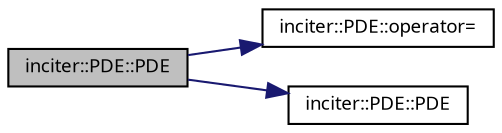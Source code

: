 digraph "inciter::PDE::PDE"
{
 // INTERACTIVE_SVG=YES
  bgcolor="transparent";
  edge [fontname="sans-serif",fontsize="9",labelfontname="sans-serif",labelfontsize="9"];
  node [fontname="sans-serif",fontsize="9",shape=record];
  rankdir="LR";
  Node1 [label="inciter::PDE::PDE",height=0.2,width=0.4,color="black", fillcolor="grey75", style="filled", fontcolor="black"];
  Node1 -> Node2 [color="midnightblue",fontsize="9",style="solid",fontname="sans-serif"];
  Node2 [label="inciter::PDE::operator=",height=0.2,width=0.4,color="black",URL="$classinciter_1_1_p_d_e.html#a6170bd945c73613cd2d6fd170881eead",tooltip="Copy assignment. "];
  Node1 -> Node3 [color="midnightblue",fontsize="9",style="solid",fontname="sans-serif"];
  Node3 [label="inciter::PDE::PDE",height=0.2,width=0.4,color="black",URL="$classinciter_1_1_p_d_e.html#a4f92104e73ce4c428cc1d062a550dd99",tooltip="Constructor taking an object modeling Concept. "];
}

